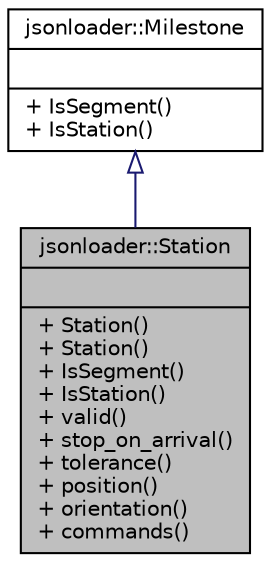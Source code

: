 digraph "jsonloader::Station"
{
 // LATEX_PDF_SIZE
  edge [fontname="Helvetica",fontsize="10",labelfontname="Helvetica",labelfontsize="10"];
  node [fontname="Helvetica",fontsize="10",shape=record];
  Node1 [label="{jsonloader::Station\n||+ Station()\l+ Station()\l+ IsSegment()\l+ IsStation()\l+ valid()\l+ stop_on_arrival()\l+ tolerance()\l+ position()\l+ orientation()\l+ commands()\l}",height=0.2,width=0.4,color="black", fillcolor="grey75", style="filled", fontcolor="black",tooltip=" "];
  Node2 -> Node1 [dir="back",color="midnightblue",fontsize="10",style="solid",arrowtail="onormal",fontname="Helvetica"];
  Node2 [label="{jsonloader::Milestone\n||+ IsSegment()\l+ IsStation()\l}",height=0.2,width=0.4,color="black", fillcolor="white", style="filled",URL="$classjsonloader_1_1Milestone.html",tooltip=" "];
}
